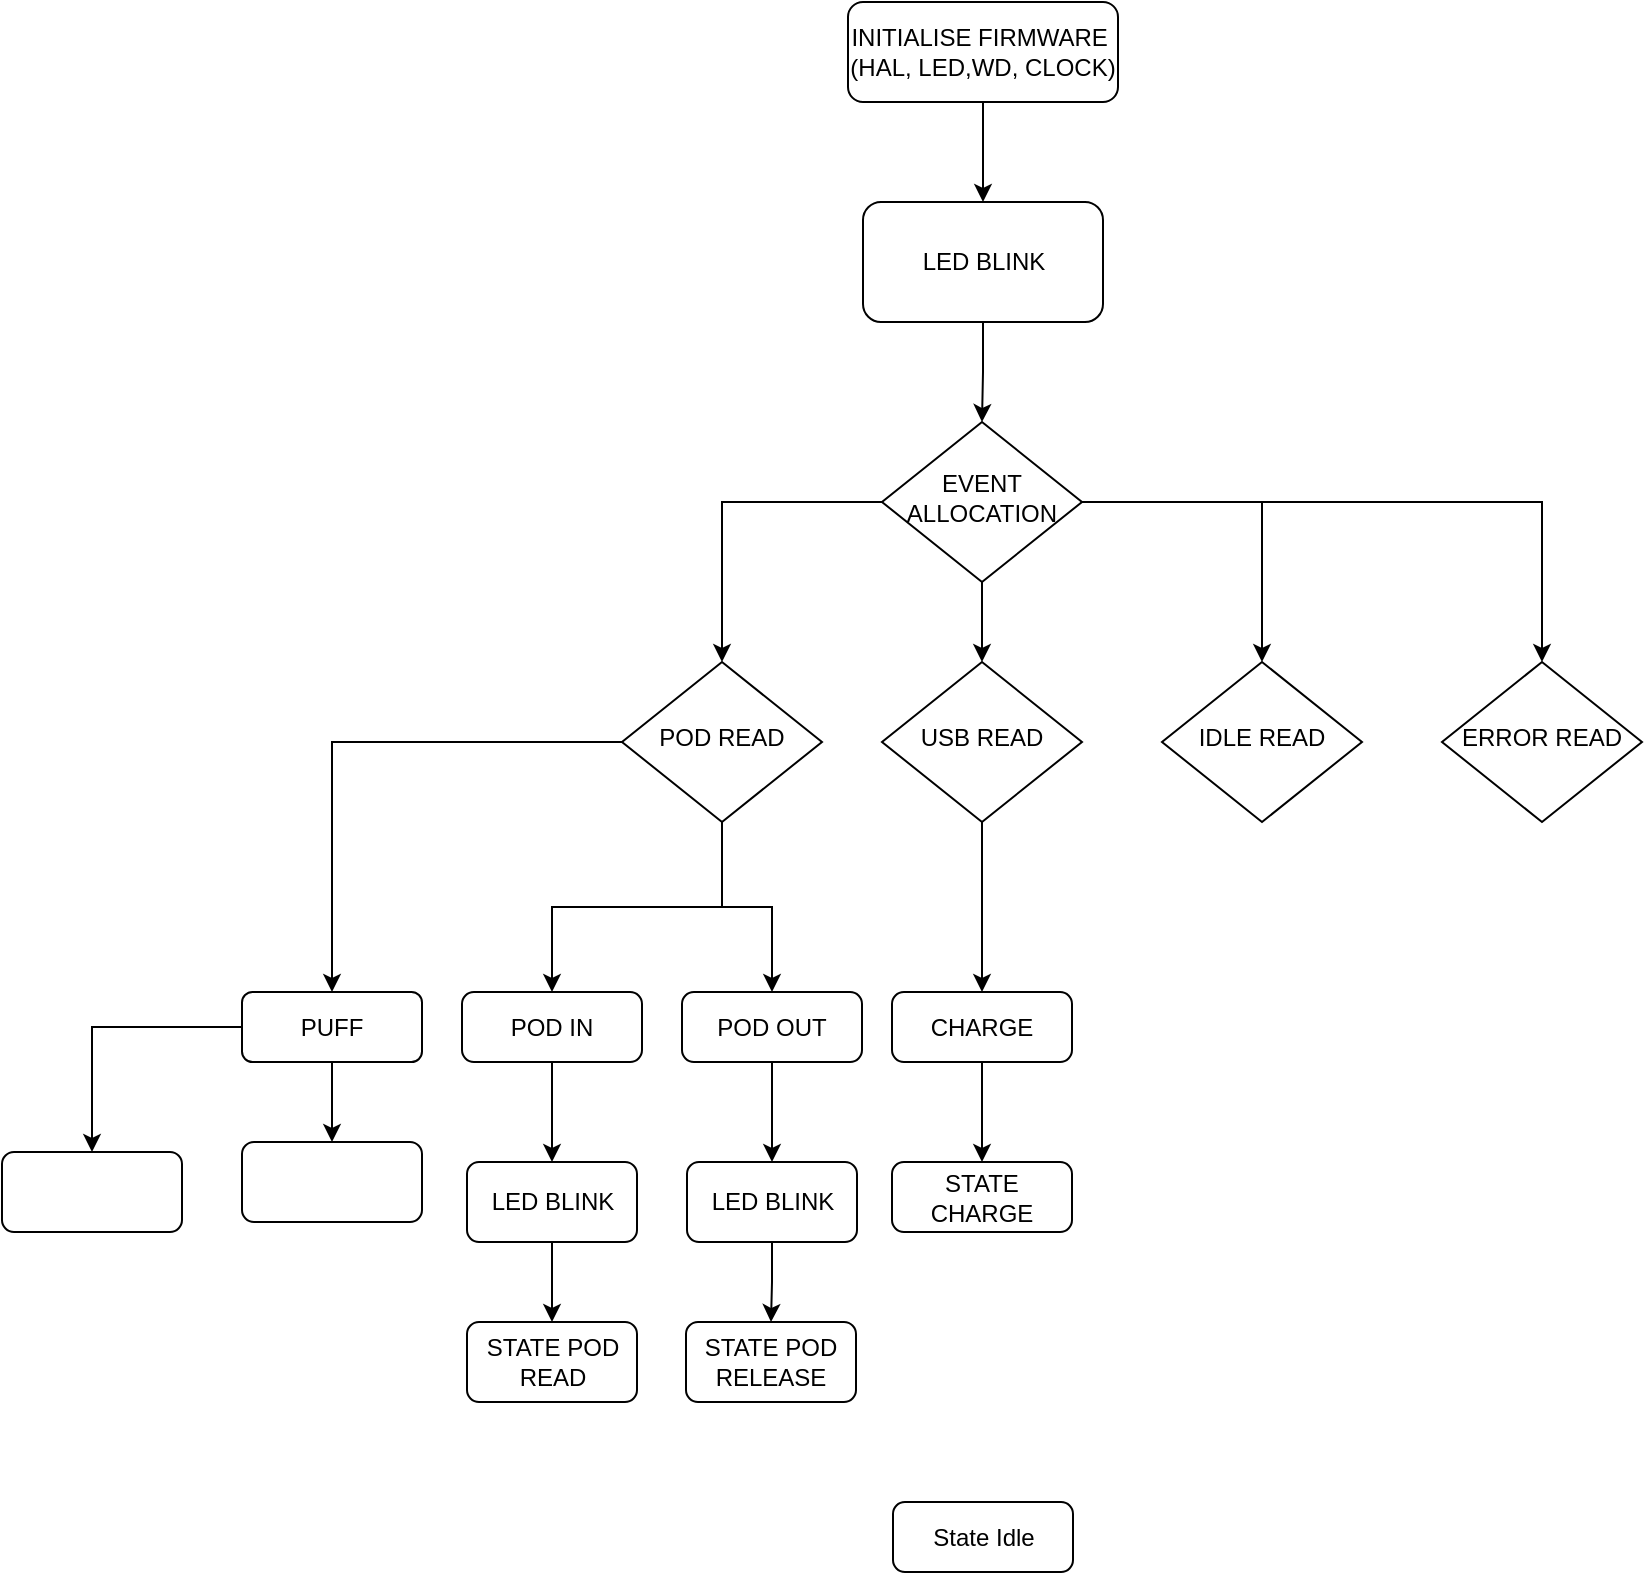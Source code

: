<mxfile version="24.0.6" type="github">
  <diagram id="C5RBs43oDa-KdzZeNtuy" name="Page-1">
    <mxGraphModel dx="1877" dy="626" grid="1" gridSize="10" guides="1" tooltips="1" connect="1" arrows="1" fold="1" page="1" pageScale="1" pageWidth="827" pageHeight="1169" math="0" shadow="0">
      <root>
        <mxCell id="WIyWlLk6GJQsqaUBKTNV-0" />
        <mxCell id="WIyWlLk6GJQsqaUBKTNV-1" parent="WIyWlLk6GJQsqaUBKTNV-0" />
        <mxCell id="BN1mwniYuZOqEKGkC-m8-2" style="edgeStyle=orthogonalEdgeStyle;rounded=0;orthogonalLoop=1;jettySize=auto;html=1;entryX=0.5;entryY=0;entryDx=0;entryDy=0;" parent="WIyWlLk6GJQsqaUBKTNV-1" source="WIyWlLk6GJQsqaUBKTNV-3" target="BN1mwniYuZOqEKGkC-m8-0" edge="1">
          <mxGeometry relative="1" as="geometry" />
        </mxCell>
        <mxCell id="WIyWlLk6GJQsqaUBKTNV-3" value="INITIALISE FIRMWARE&amp;nbsp;&lt;br&gt;(HAL, LED,WD, CLOCK)" style="rounded=1;whiteSpace=wrap;html=1;fontSize=12;glass=0;strokeWidth=1;shadow=0;" parent="WIyWlLk6GJQsqaUBKTNV-1" vertex="1">
          <mxGeometry x="153" y="60" width="135" height="50" as="geometry" />
        </mxCell>
        <mxCell id="BN1mwniYuZOqEKGkC-m8-8" style="edgeStyle=orthogonalEdgeStyle;rounded=0;orthogonalLoop=1;jettySize=auto;html=1;entryX=0.5;entryY=0;entryDx=0;entryDy=0;" parent="WIyWlLk6GJQsqaUBKTNV-1" source="WIyWlLk6GJQsqaUBKTNV-6" target="BN1mwniYuZOqEKGkC-m8-5" edge="1">
          <mxGeometry relative="1" as="geometry" />
        </mxCell>
        <mxCell id="BN1mwniYuZOqEKGkC-m8-9" style="edgeStyle=orthogonalEdgeStyle;rounded=0;orthogonalLoop=1;jettySize=auto;html=1;exitX=1;exitY=0.5;exitDx=0;exitDy=0;entryX=0.5;entryY=0;entryDx=0;entryDy=0;" parent="WIyWlLk6GJQsqaUBKTNV-1" source="WIyWlLk6GJQsqaUBKTNV-6" target="BN1mwniYuZOqEKGkC-m8-6" edge="1">
          <mxGeometry relative="1" as="geometry" />
        </mxCell>
        <mxCell id="BN1mwniYuZOqEKGkC-m8-10" style="edgeStyle=orthogonalEdgeStyle;rounded=0;orthogonalLoop=1;jettySize=auto;html=1;entryX=0.5;entryY=0;entryDx=0;entryDy=0;" parent="WIyWlLk6GJQsqaUBKTNV-1" source="WIyWlLk6GJQsqaUBKTNV-6" target="BN1mwniYuZOqEKGkC-m8-7" edge="1">
          <mxGeometry relative="1" as="geometry" />
        </mxCell>
        <mxCell id="BN1mwniYuZOqEKGkC-m8-12" style="edgeStyle=orthogonalEdgeStyle;rounded=0;orthogonalLoop=1;jettySize=auto;html=1;entryX=0.5;entryY=0;entryDx=0;entryDy=0;" parent="WIyWlLk6GJQsqaUBKTNV-1" source="WIyWlLk6GJQsqaUBKTNV-6" target="WIyWlLk6GJQsqaUBKTNV-10" edge="1">
          <mxGeometry relative="1" as="geometry" />
        </mxCell>
        <mxCell id="WIyWlLk6GJQsqaUBKTNV-6" value="EVENT ALLOCATION" style="rhombus;whiteSpace=wrap;html=1;shadow=0;fontFamily=Helvetica;fontSize=12;align=center;strokeWidth=1;spacing=6;spacingTop=-4;" parent="WIyWlLk6GJQsqaUBKTNV-1" vertex="1">
          <mxGeometry x="170" y="270" width="100" height="80" as="geometry" />
        </mxCell>
        <mxCell id="BN1mwniYuZOqEKGkC-m8-16" style="edgeStyle=orthogonalEdgeStyle;rounded=0;orthogonalLoop=1;jettySize=auto;html=1;exitX=0.5;exitY=1;exitDx=0;exitDy=0;" parent="WIyWlLk6GJQsqaUBKTNV-1" source="WIyWlLk6GJQsqaUBKTNV-10" target="BN1mwniYuZOqEKGkC-m8-15" edge="1">
          <mxGeometry relative="1" as="geometry" />
        </mxCell>
        <mxCell id="BN1mwniYuZOqEKGkC-m8-17" style="edgeStyle=orthogonalEdgeStyle;rounded=0;orthogonalLoop=1;jettySize=auto;html=1;entryX=0.5;entryY=0;entryDx=0;entryDy=0;" parent="WIyWlLk6GJQsqaUBKTNV-1" source="WIyWlLk6GJQsqaUBKTNV-10" target="BN1mwniYuZOqEKGkC-m8-14" edge="1">
          <mxGeometry relative="1" as="geometry" />
        </mxCell>
        <mxCell id="BN1mwniYuZOqEKGkC-m8-18" style="edgeStyle=orthogonalEdgeStyle;rounded=0;orthogonalLoop=1;jettySize=auto;html=1;" parent="WIyWlLk6GJQsqaUBKTNV-1" source="WIyWlLk6GJQsqaUBKTNV-10" target="BN1mwniYuZOqEKGkC-m8-13" edge="1">
          <mxGeometry relative="1" as="geometry" />
        </mxCell>
        <mxCell id="WIyWlLk6GJQsqaUBKTNV-10" value="POD READ" style="rhombus;whiteSpace=wrap;html=1;shadow=0;fontFamily=Helvetica;fontSize=12;align=center;strokeWidth=1;spacing=6;spacingTop=-4;" parent="WIyWlLk6GJQsqaUBKTNV-1" vertex="1">
          <mxGeometry x="40" y="390" width="100" height="80" as="geometry" />
        </mxCell>
        <mxCell id="BN1mwniYuZOqEKGkC-m8-4" style="edgeStyle=orthogonalEdgeStyle;rounded=0;orthogonalLoop=1;jettySize=auto;html=1;entryX=0.5;entryY=0;entryDx=0;entryDy=0;" parent="WIyWlLk6GJQsqaUBKTNV-1" source="BN1mwniYuZOqEKGkC-m8-0" target="WIyWlLk6GJQsqaUBKTNV-6" edge="1">
          <mxGeometry relative="1" as="geometry" />
        </mxCell>
        <mxCell id="BN1mwniYuZOqEKGkC-m8-0" value="LED BLINK" style="rounded=1;whiteSpace=wrap;html=1;" parent="WIyWlLk6GJQsqaUBKTNV-1" vertex="1">
          <mxGeometry x="160.5" y="160" width="120" height="60" as="geometry" />
        </mxCell>
        <mxCell id="BN1mwniYuZOqEKGkC-m8-20" style="edgeStyle=orthogonalEdgeStyle;rounded=0;orthogonalLoop=1;jettySize=auto;html=1;entryX=0.5;entryY=0;entryDx=0;entryDy=0;" parent="WIyWlLk6GJQsqaUBKTNV-1" source="BN1mwniYuZOqEKGkC-m8-5" target="BN1mwniYuZOqEKGkC-m8-19" edge="1">
          <mxGeometry relative="1" as="geometry" />
        </mxCell>
        <mxCell id="BN1mwniYuZOqEKGkC-m8-5" value="USB READ" style="rhombus;whiteSpace=wrap;html=1;shadow=0;fontFamily=Helvetica;fontSize=12;align=center;strokeWidth=1;spacing=6;spacingTop=-4;" parent="WIyWlLk6GJQsqaUBKTNV-1" vertex="1">
          <mxGeometry x="170" y="390" width="100" height="80" as="geometry" />
        </mxCell>
        <mxCell id="BN1mwniYuZOqEKGkC-m8-6" value="IDLE READ" style="rhombus;whiteSpace=wrap;html=1;shadow=0;fontFamily=Helvetica;fontSize=12;align=center;strokeWidth=1;spacing=6;spacingTop=-4;" parent="WIyWlLk6GJQsqaUBKTNV-1" vertex="1">
          <mxGeometry x="310" y="390" width="100" height="80" as="geometry" />
        </mxCell>
        <mxCell id="BN1mwniYuZOqEKGkC-m8-7" value="ERROR READ" style="rhombus;whiteSpace=wrap;html=1;shadow=0;fontFamily=Helvetica;fontSize=12;align=center;strokeWidth=1;spacing=6;spacingTop=-4;" parent="WIyWlLk6GJQsqaUBKTNV-1" vertex="1">
          <mxGeometry x="450" y="390" width="100" height="80" as="geometry" />
        </mxCell>
        <mxCell id="3xlRdQNsC2Ql51lfbHs1-1" style="edgeStyle=orthogonalEdgeStyle;rounded=0;orthogonalLoop=1;jettySize=auto;html=1;entryX=0.5;entryY=0;entryDx=0;entryDy=0;" edge="1" parent="WIyWlLk6GJQsqaUBKTNV-1" source="BN1mwniYuZOqEKGkC-m8-13" target="3xlRdQNsC2Ql51lfbHs1-0">
          <mxGeometry relative="1" as="geometry" />
        </mxCell>
        <mxCell id="3xlRdQNsC2Ql51lfbHs1-3" style="edgeStyle=orthogonalEdgeStyle;rounded=0;orthogonalLoop=1;jettySize=auto;html=1;" edge="1" parent="WIyWlLk6GJQsqaUBKTNV-1" source="BN1mwniYuZOqEKGkC-m8-13" target="3xlRdQNsC2Ql51lfbHs1-2">
          <mxGeometry relative="1" as="geometry" />
        </mxCell>
        <mxCell id="BN1mwniYuZOqEKGkC-m8-13" value="PUFF" style="rounded=1;whiteSpace=wrap;html=1;" parent="WIyWlLk6GJQsqaUBKTNV-1" vertex="1">
          <mxGeometry x="-150" y="555" width="90" height="35" as="geometry" />
        </mxCell>
        <mxCell id="BN1mwniYuZOqEKGkC-m8-25" style="edgeStyle=orthogonalEdgeStyle;rounded=0;orthogonalLoop=1;jettySize=auto;html=1;entryX=0.5;entryY=0;entryDx=0;entryDy=0;" parent="WIyWlLk6GJQsqaUBKTNV-1" source="BN1mwniYuZOqEKGkC-m8-14" target="BN1mwniYuZOqEKGkC-m8-23" edge="1">
          <mxGeometry relative="1" as="geometry" />
        </mxCell>
        <mxCell id="BN1mwniYuZOqEKGkC-m8-14" value="POD IN" style="rounded=1;whiteSpace=wrap;html=1;arcSize=17;" parent="WIyWlLk6GJQsqaUBKTNV-1" vertex="1">
          <mxGeometry x="-40" y="555" width="90" height="35" as="geometry" />
        </mxCell>
        <mxCell id="BN1mwniYuZOqEKGkC-m8-26" style="edgeStyle=orthogonalEdgeStyle;rounded=0;orthogonalLoop=1;jettySize=auto;html=1;entryX=0.5;entryY=0;entryDx=0;entryDy=0;" parent="WIyWlLk6GJQsqaUBKTNV-1" source="BN1mwniYuZOqEKGkC-m8-15" target="BN1mwniYuZOqEKGkC-m8-24" edge="1">
          <mxGeometry relative="1" as="geometry" />
        </mxCell>
        <mxCell id="BN1mwniYuZOqEKGkC-m8-15" value="POD OUT" style="rounded=1;whiteSpace=wrap;html=1;arcSize=17;" parent="WIyWlLk6GJQsqaUBKTNV-1" vertex="1">
          <mxGeometry x="70" y="555" width="90" height="35" as="geometry" />
        </mxCell>
        <mxCell id="BN1mwniYuZOqEKGkC-m8-32" style="edgeStyle=orthogonalEdgeStyle;rounded=0;orthogonalLoop=1;jettySize=auto;html=1;entryX=0.5;entryY=0;entryDx=0;entryDy=0;" parent="WIyWlLk6GJQsqaUBKTNV-1" source="BN1mwniYuZOqEKGkC-m8-19" target="BN1mwniYuZOqEKGkC-m8-31" edge="1">
          <mxGeometry relative="1" as="geometry" />
        </mxCell>
        <mxCell id="BN1mwniYuZOqEKGkC-m8-19" value="CHARGE" style="rounded=1;whiteSpace=wrap;html=1;arcSize=17;" parent="WIyWlLk6GJQsqaUBKTNV-1" vertex="1">
          <mxGeometry x="175" y="555" width="90" height="35" as="geometry" />
        </mxCell>
        <mxCell id="BN1mwniYuZOqEKGkC-m8-22" value="State Idle" style="rounded=1;whiteSpace=wrap;html=1;arcSize=17;" parent="WIyWlLk6GJQsqaUBKTNV-1" vertex="1">
          <mxGeometry x="175.5" y="810" width="90" height="35" as="geometry" />
        </mxCell>
        <mxCell id="BN1mwniYuZOqEKGkC-m8-30" style="edgeStyle=orthogonalEdgeStyle;rounded=0;orthogonalLoop=1;jettySize=auto;html=1;" parent="WIyWlLk6GJQsqaUBKTNV-1" source="BN1mwniYuZOqEKGkC-m8-23" target="BN1mwniYuZOqEKGkC-m8-27" edge="1">
          <mxGeometry relative="1" as="geometry" />
        </mxCell>
        <mxCell id="BN1mwniYuZOqEKGkC-m8-23" value="LED BLINK" style="rounded=1;whiteSpace=wrap;html=1;" parent="WIyWlLk6GJQsqaUBKTNV-1" vertex="1">
          <mxGeometry x="-37.5" y="640" width="85" height="40" as="geometry" />
        </mxCell>
        <mxCell id="BN1mwniYuZOqEKGkC-m8-29" style="edgeStyle=orthogonalEdgeStyle;rounded=0;orthogonalLoop=1;jettySize=auto;html=1;" parent="WIyWlLk6GJQsqaUBKTNV-1" source="BN1mwniYuZOqEKGkC-m8-24" target="BN1mwniYuZOqEKGkC-m8-28" edge="1">
          <mxGeometry relative="1" as="geometry" />
        </mxCell>
        <mxCell id="BN1mwniYuZOqEKGkC-m8-24" value="LED BLINK" style="rounded=1;whiteSpace=wrap;html=1;" parent="WIyWlLk6GJQsqaUBKTNV-1" vertex="1">
          <mxGeometry x="72.5" y="640" width="85" height="40" as="geometry" />
        </mxCell>
        <mxCell id="BN1mwniYuZOqEKGkC-m8-27" value="STATE POD READ" style="rounded=1;whiteSpace=wrap;html=1;" parent="WIyWlLk6GJQsqaUBKTNV-1" vertex="1">
          <mxGeometry x="-37.5" y="720" width="85" height="40" as="geometry" />
        </mxCell>
        <mxCell id="BN1mwniYuZOqEKGkC-m8-28" value="STATE POD RELEASE" style="rounded=1;whiteSpace=wrap;html=1;" parent="WIyWlLk6GJQsqaUBKTNV-1" vertex="1">
          <mxGeometry x="72" y="720" width="85" height="40" as="geometry" />
        </mxCell>
        <mxCell id="BN1mwniYuZOqEKGkC-m8-31" value="STATE CHARGE" style="rounded=1;whiteSpace=wrap;html=1;arcSize=17;" parent="WIyWlLk6GJQsqaUBKTNV-1" vertex="1">
          <mxGeometry x="175" y="640" width="90" height="35" as="geometry" />
        </mxCell>
        <mxCell id="3xlRdQNsC2Ql51lfbHs1-0" value="" style="rounded=1;whiteSpace=wrap;html=1;" vertex="1" parent="WIyWlLk6GJQsqaUBKTNV-1">
          <mxGeometry x="-150" y="630" width="90" height="40" as="geometry" />
        </mxCell>
        <mxCell id="3xlRdQNsC2Ql51lfbHs1-2" value="" style="rounded=1;whiteSpace=wrap;html=1;" vertex="1" parent="WIyWlLk6GJQsqaUBKTNV-1">
          <mxGeometry x="-270" y="635" width="90" height="40" as="geometry" />
        </mxCell>
      </root>
    </mxGraphModel>
  </diagram>
</mxfile>
